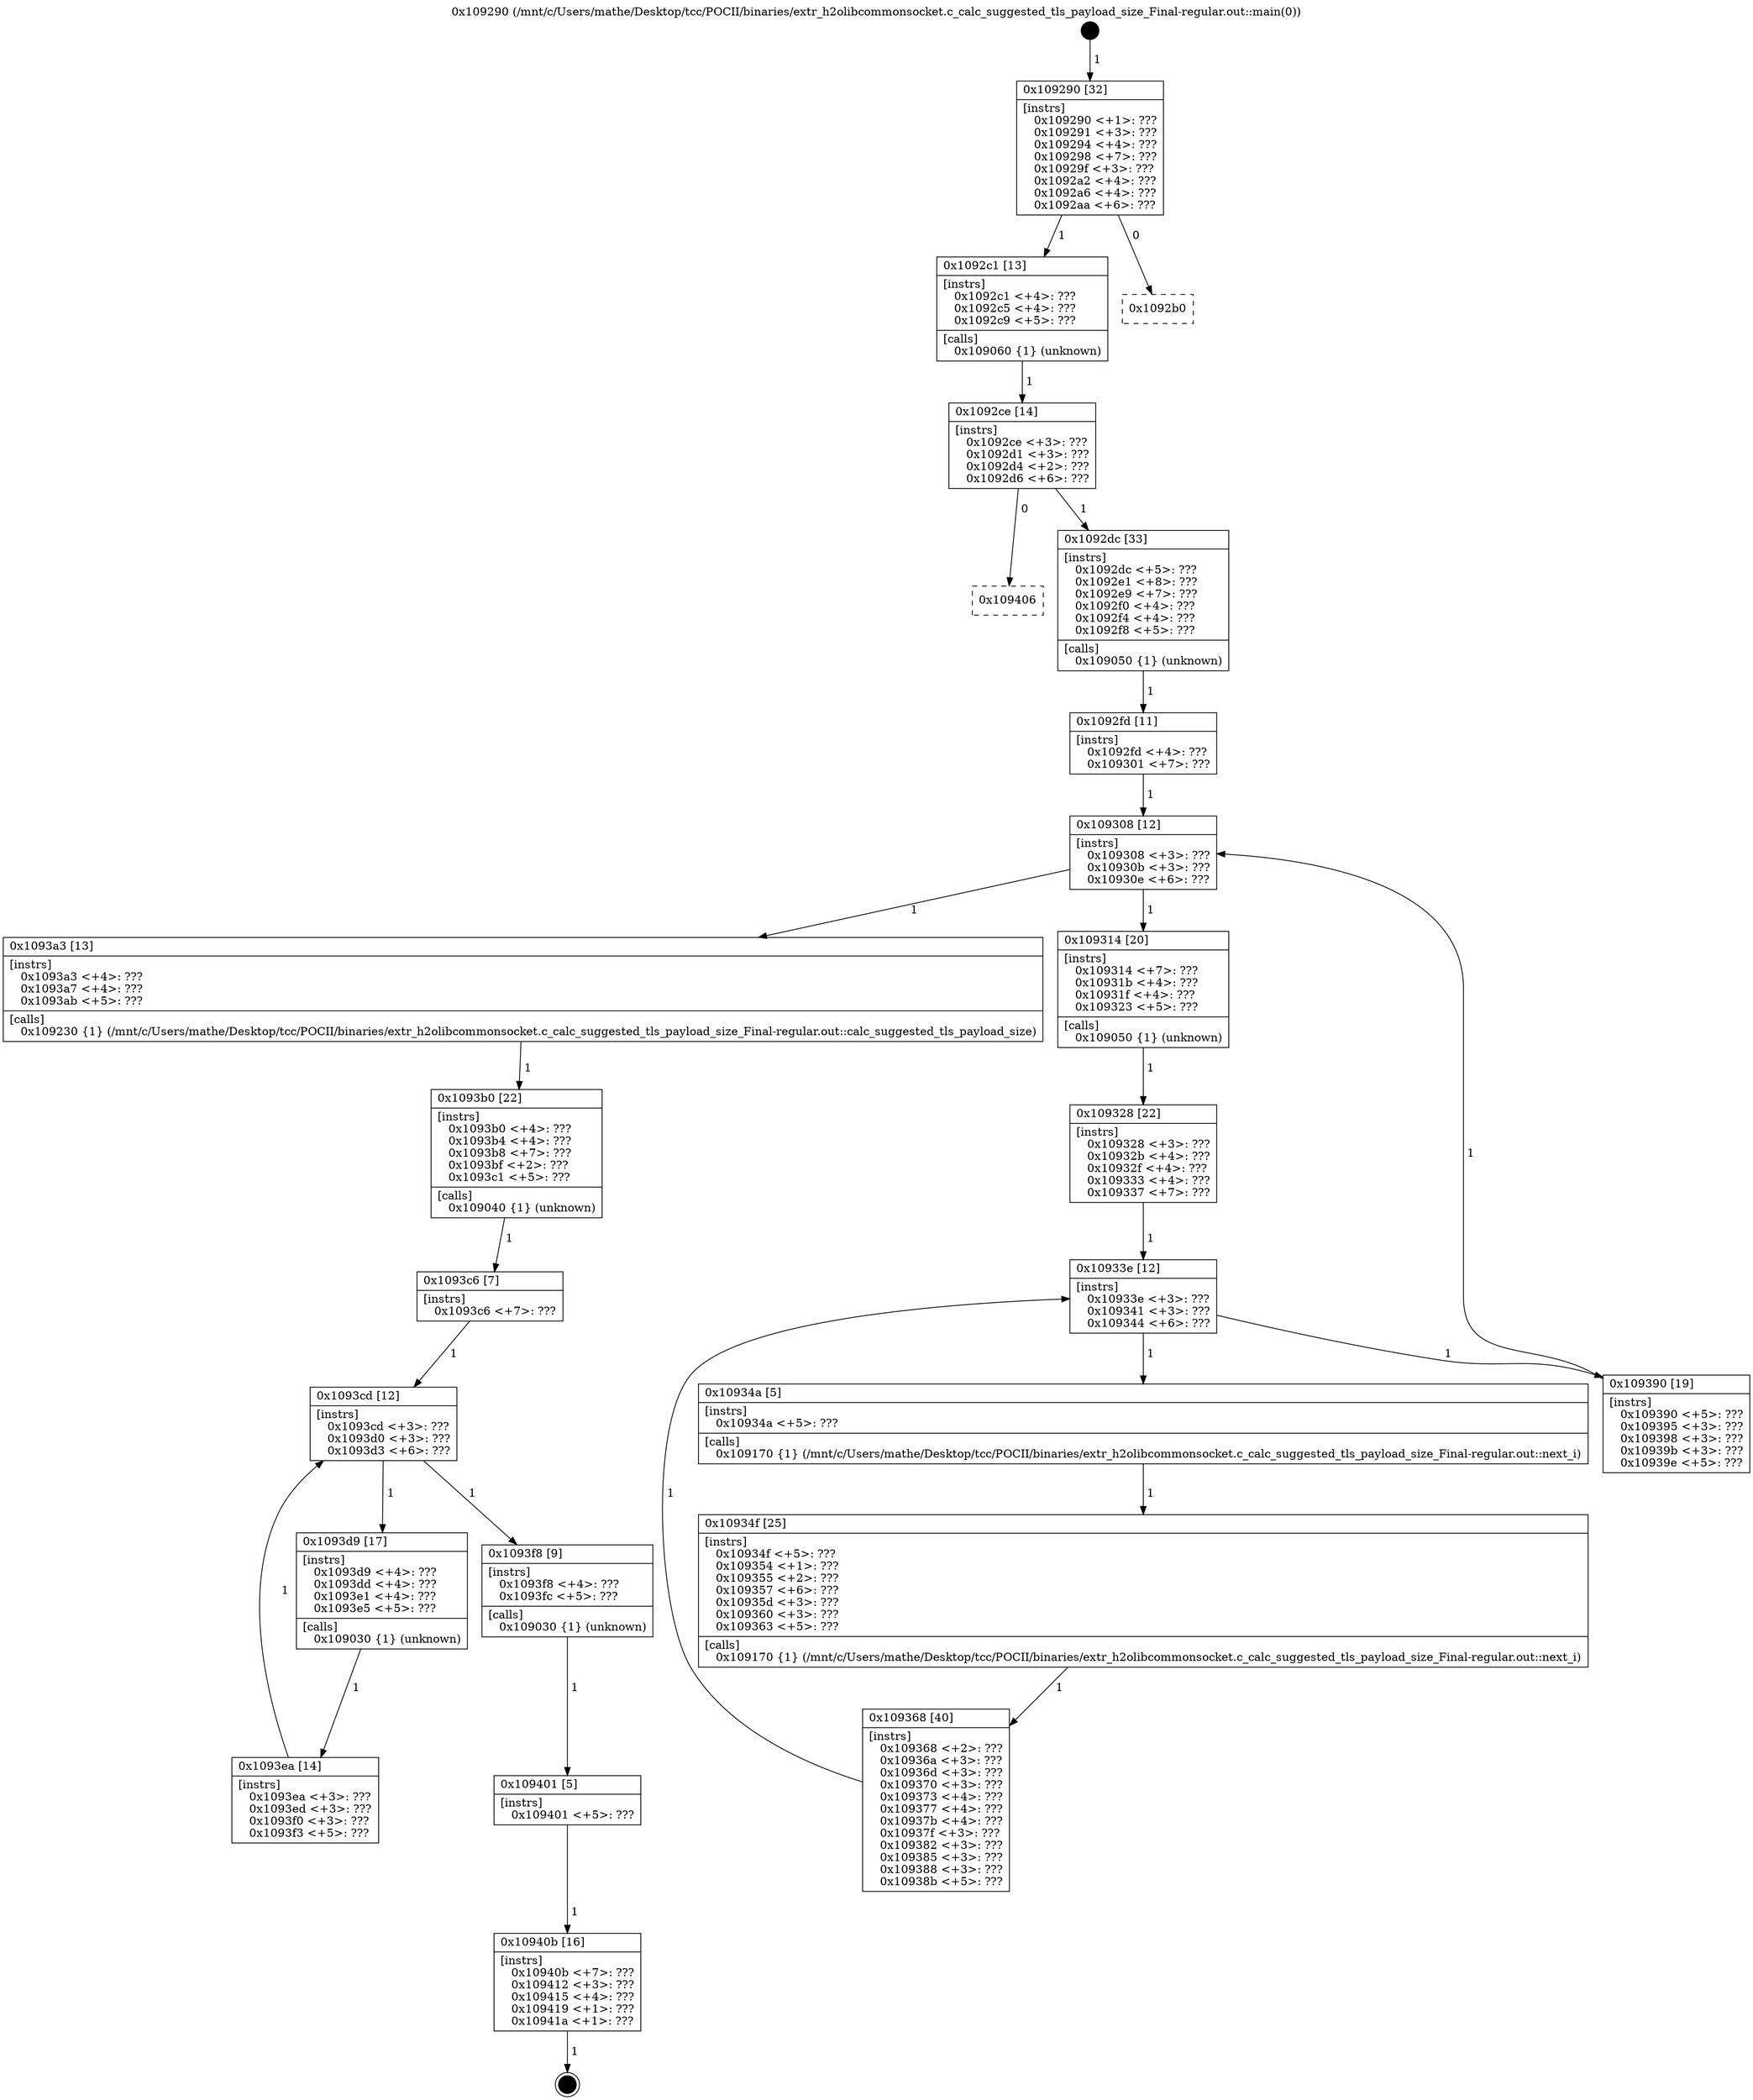 digraph "0x109290" {
  label = "0x109290 (/mnt/c/Users/mathe/Desktop/tcc/POCII/binaries/extr_h2olibcommonsocket.c_calc_suggested_tls_payload_size_Final-regular.out::main(0))"
  labelloc = "t"
  node[shape=record]

  Entry [label="",width=0.3,height=0.3,shape=circle,fillcolor=black,style=filled]
  "0x109290" [label="{
     0x109290 [32]\l
     | [instrs]\l
     &nbsp;&nbsp;0x109290 \<+1\>: ???\l
     &nbsp;&nbsp;0x109291 \<+3\>: ???\l
     &nbsp;&nbsp;0x109294 \<+4\>: ???\l
     &nbsp;&nbsp;0x109298 \<+7\>: ???\l
     &nbsp;&nbsp;0x10929f \<+3\>: ???\l
     &nbsp;&nbsp;0x1092a2 \<+4\>: ???\l
     &nbsp;&nbsp;0x1092a6 \<+4\>: ???\l
     &nbsp;&nbsp;0x1092aa \<+6\>: ???\l
  }"]
  "0x1092c1" [label="{
     0x1092c1 [13]\l
     | [instrs]\l
     &nbsp;&nbsp;0x1092c1 \<+4\>: ???\l
     &nbsp;&nbsp;0x1092c5 \<+4\>: ???\l
     &nbsp;&nbsp;0x1092c9 \<+5\>: ???\l
     | [calls]\l
     &nbsp;&nbsp;0x109060 \{1\} (unknown)\l
  }"]
  "0x1092b0" [label="{
     0x1092b0\l
  }", style=dashed]
  "0x1092ce" [label="{
     0x1092ce [14]\l
     | [instrs]\l
     &nbsp;&nbsp;0x1092ce \<+3\>: ???\l
     &nbsp;&nbsp;0x1092d1 \<+3\>: ???\l
     &nbsp;&nbsp;0x1092d4 \<+2\>: ???\l
     &nbsp;&nbsp;0x1092d6 \<+6\>: ???\l
  }"]
  "0x109406" [label="{
     0x109406\l
  }", style=dashed]
  "0x1092dc" [label="{
     0x1092dc [33]\l
     | [instrs]\l
     &nbsp;&nbsp;0x1092dc \<+5\>: ???\l
     &nbsp;&nbsp;0x1092e1 \<+8\>: ???\l
     &nbsp;&nbsp;0x1092e9 \<+7\>: ???\l
     &nbsp;&nbsp;0x1092f0 \<+4\>: ???\l
     &nbsp;&nbsp;0x1092f4 \<+4\>: ???\l
     &nbsp;&nbsp;0x1092f8 \<+5\>: ???\l
     | [calls]\l
     &nbsp;&nbsp;0x109050 \{1\} (unknown)\l
  }"]
  Exit [label="",width=0.3,height=0.3,shape=circle,fillcolor=black,style=filled,peripheries=2]
  "0x109308" [label="{
     0x109308 [12]\l
     | [instrs]\l
     &nbsp;&nbsp;0x109308 \<+3\>: ???\l
     &nbsp;&nbsp;0x10930b \<+3\>: ???\l
     &nbsp;&nbsp;0x10930e \<+6\>: ???\l
  }"]
  "0x1093a3" [label="{
     0x1093a3 [13]\l
     | [instrs]\l
     &nbsp;&nbsp;0x1093a3 \<+4\>: ???\l
     &nbsp;&nbsp;0x1093a7 \<+4\>: ???\l
     &nbsp;&nbsp;0x1093ab \<+5\>: ???\l
     | [calls]\l
     &nbsp;&nbsp;0x109230 \{1\} (/mnt/c/Users/mathe/Desktop/tcc/POCII/binaries/extr_h2olibcommonsocket.c_calc_suggested_tls_payload_size_Final-regular.out::calc_suggested_tls_payload_size)\l
  }"]
  "0x109314" [label="{
     0x109314 [20]\l
     | [instrs]\l
     &nbsp;&nbsp;0x109314 \<+7\>: ???\l
     &nbsp;&nbsp;0x10931b \<+4\>: ???\l
     &nbsp;&nbsp;0x10931f \<+4\>: ???\l
     &nbsp;&nbsp;0x109323 \<+5\>: ???\l
     | [calls]\l
     &nbsp;&nbsp;0x109050 \{1\} (unknown)\l
  }"]
  "0x10933e" [label="{
     0x10933e [12]\l
     | [instrs]\l
     &nbsp;&nbsp;0x10933e \<+3\>: ???\l
     &nbsp;&nbsp;0x109341 \<+3\>: ???\l
     &nbsp;&nbsp;0x109344 \<+6\>: ???\l
  }"]
  "0x109390" [label="{
     0x109390 [19]\l
     | [instrs]\l
     &nbsp;&nbsp;0x109390 \<+5\>: ???\l
     &nbsp;&nbsp;0x109395 \<+3\>: ???\l
     &nbsp;&nbsp;0x109398 \<+3\>: ???\l
     &nbsp;&nbsp;0x10939b \<+3\>: ???\l
     &nbsp;&nbsp;0x10939e \<+5\>: ???\l
  }"]
  "0x10934a" [label="{
     0x10934a [5]\l
     | [instrs]\l
     &nbsp;&nbsp;0x10934a \<+5\>: ???\l
     | [calls]\l
     &nbsp;&nbsp;0x109170 \{1\} (/mnt/c/Users/mathe/Desktop/tcc/POCII/binaries/extr_h2olibcommonsocket.c_calc_suggested_tls_payload_size_Final-regular.out::next_i)\l
  }"]
  "0x10934f" [label="{
     0x10934f [25]\l
     | [instrs]\l
     &nbsp;&nbsp;0x10934f \<+5\>: ???\l
     &nbsp;&nbsp;0x109354 \<+1\>: ???\l
     &nbsp;&nbsp;0x109355 \<+2\>: ???\l
     &nbsp;&nbsp;0x109357 \<+6\>: ???\l
     &nbsp;&nbsp;0x10935d \<+3\>: ???\l
     &nbsp;&nbsp;0x109360 \<+3\>: ???\l
     &nbsp;&nbsp;0x109363 \<+5\>: ???\l
     | [calls]\l
     &nbsp;&nbsp;0x109170 \{1\} (/mnt/c/Users/mathe/Desktop/tcc/POCII/binaries/extr_h2olibcommonsocket.c_calc_suggested_tls_payload_size_Final-regular.out::next_i)\l
  }"]
  "0x109368" [label="{
     0x109368 [40]\l
     | [instrs]\l
     &nbsp;&nbsp;0x109368 \<+2\>: ???\l
     &nbsp;&nbsp;0x10936a \<+3\>: ???\l
     &nbsp;&nbsp;0x10936d \<+3\>: ???\l
     &nbsp;&nbsp;0x109370 \<+3\>: ???\l
     &nbsp;&nbsp;0x109373 \<+4\>: ???\l
     &nbsp;&nbsp;0x109377 \<+4\>: ???\l
     &nbsp;&nbsp;0x10937b \<+4\>: ???\l
     &nbsp;&nbsp;0x10937f \<+3\>: ???\l
     &nbsp;&nbsp;0x109382 \<+3\>: ???\l
     &nbsp;&nbsp;0x109385 \<+3\>: ???\l
     &nbsp;&nbsp;0x109388 \<+3\>: ???\l
     &nbsp;&nbsp;0x10938b \<+5\>: ???\l
  }"]
  "0x109328" [label="{
     0x109328 [22]\l
     | [instrs]\l
     &nbsp;&nbsp;0x109328 \<+3\>: ???\l
     &nbsp;&nbsp;0x10932b \<+4\>: ???\l
     &nbsp;&nbsp;0x10932f \<+4\>: ???\l
     &nbsp;&nbsp;0x109333 \<+4\>: ???\l
     &nbsp;&nbsp;0x109337 \<+7\>: ???\l
  }"]
  "0x10940b" [label="{
     0x10940b [16]\l
     | [instrs]\l
     &nbsp;&nbsp;0x10940b \<+7\>: ???\l
     &nbsp;&nbsp;0x109412 \<+3\>: ???\l
     &nbsp;&nbsp;0x109415 \<+4\>: ???\l
     &nbsp;&nbsp;0x109419 \<+1\>: ???\l
     &nbsp;&nbsp;0x10941a \<+1\>: ???\l
  }"]
  "0x1092fd" [label="{
     0x1092fd [11]\l
     | [instrs]\l
     &nbsp;&nbsp;0x1092fd \<+4\>: ???\l
     &nbsp;&nbsp;0x109301 \<+7\>: ???\l
  }"]
  "0x1093b0" [label="{
     0x1093b0 [22]\l
     | [instrs]\l
     &nbsp;&nbsp;0x1093b0 \<+4\>: ???\l
     &nbsp;&nbsp;0x1093b4 \<+4\>: ???\l
     &nbsp;&nbsp;0x1093b8 \<+7\>: ???\l
     &nbsp;&nbsp;0x1093bf \<+2\>: ???\l
     &nbsp;&nbsp;0x1093c1 \<+5\>: ???\l
     | [calls]\l
     &nbsp;&nbsp;0x109040 \{1\} (unknown)\l
  }"]
  "0x1093cd" [label="{
     0x1093cd [12]\l
     | [instrs]\l
     &nbsp;&nbsp;0x1093cd \<+3\>: ???\l
     &nbsp;&nbsp;0x1093d0 \<+3\>: ???\l
     &nbsp;&nbsp;0x1093d3 \<+6\>: ???\l
  }"]
  "0x1093f8" [label="{
     0x1093f8 [9]\l
     | [instrs]\l
     &nbsp;&nbsp;0x1093f8 \<+4\>: ???\l
     &nbsp;&nbsp;0x1093fc \<+5\>: ???\l
     | [calls]\l
     &nbsp;&nbsp;0x109030 \{1\} (unknown)\l
  }"]
  "0x1093d9" [label="{
     0x1093d9 [17]\l
     | [instrs]\l
     &nbsp;&nbsp;0x1093d9 \<+4\>: ???\l
     &nbsp;&nbsp;0x1093dd \<+4\>: ???\l
     &nbsp;&nbsp;0x1093e1 \<+4\>: ???\l
     &nbsp;&nbsp;0x1093e5 \<+5\>: ???\l
     | [calls]\l
     &nbsp;&nbsp;0x109030 \{1\} (unknown)\l
  }"]
  "0x1093ea" [label="{
     0x1093ea [14]\l
     | [instrs]\l
     &nbsp;&nbsp;0x1093ea \<+3\>: ???\l
     &nbsp;&nbsp;0x1093ed \<+3\>: ???\l
     &nbsp;&nbsp;0x1093f0 \<+3\>: ???\l
     &nbsp;&nbsp;0x1093f3 \<+5\>: ???\l
  }"]
  "0x1093c6" [label="{
     0x1093c6 [7]\l
     | [instrs]\l
     &nbsp;&nbsp;0x1093c6 \<+7\>: ???\l
  }"]
  "0x109401" [label="{
     0x109401 [5]\l
     | [instrs]\l
     &nbsp;&nbsp;0x109401 \<+5\>: ???\l
  }"]
  Entry -> "0x109290" [label=" 1"]
  "0x109290" -> "0x1092c1" [label=" 1"]
  "0x109290" -> "0x1092b0" [label=" 0"]
  "0x1092c1" -> "0x1092ce" [label=" 1"]
  "0x1092ce" -> "0x109406" [label=" 0"]
  "0x1092ce" -> "0x1092dc" [label=" 1"]
  "0x10940b" -> Exit [label=" 1"]
  "0x1092dc" -> "0x1092fd" [label=" 1"]
  "0x109308" -> "0x1093a3" [label=" 1"]
  "0x109308" -> "0x109314" [label=" 1"]
  "0x109314" -> "0x109328" [label=" 1"]
  "0x10933e" -> "0x109390" [label=" 1"]
  "0x10933e" -> "0x10934a" [label=" 1"]
  "0x10934a" -> "0x10934f" [label=" 1"]
  "0x10934f" -> "0x109368" [label=" 1"]
  "0x109328" -> "0x10933e" [label=" 1"]
  "0x109368" -> "0x10933e" [label=" 1"]
  "0x109401" -> "0x10940b" [label=" 1"]
  "0x1092fd" -> "0x109308" [label=" 1"]
  "0x109390" -> "0x109308" [label=" 1"]
  "0x1093a3" -> "0x1093b0" [label=" 1"]
  "0x1093b0" -> "0x1093c6" [label=" 1"]
  "0x1093cd" -> "0x1093f8" [label=" 1"]
  "0x1093cd" -> "0x1093d9" [label=" 1"]
  "0x1093d9" -> "0x1093ea" [label=" 1"]
  "0x1093c6" -> "0x1093cd" [label=" 1"]
  "0x1093ea" -> "0x1093cd" [label=" 1"]
  "0x1093f8" -> "0x109401" [label=" 1"]
}
